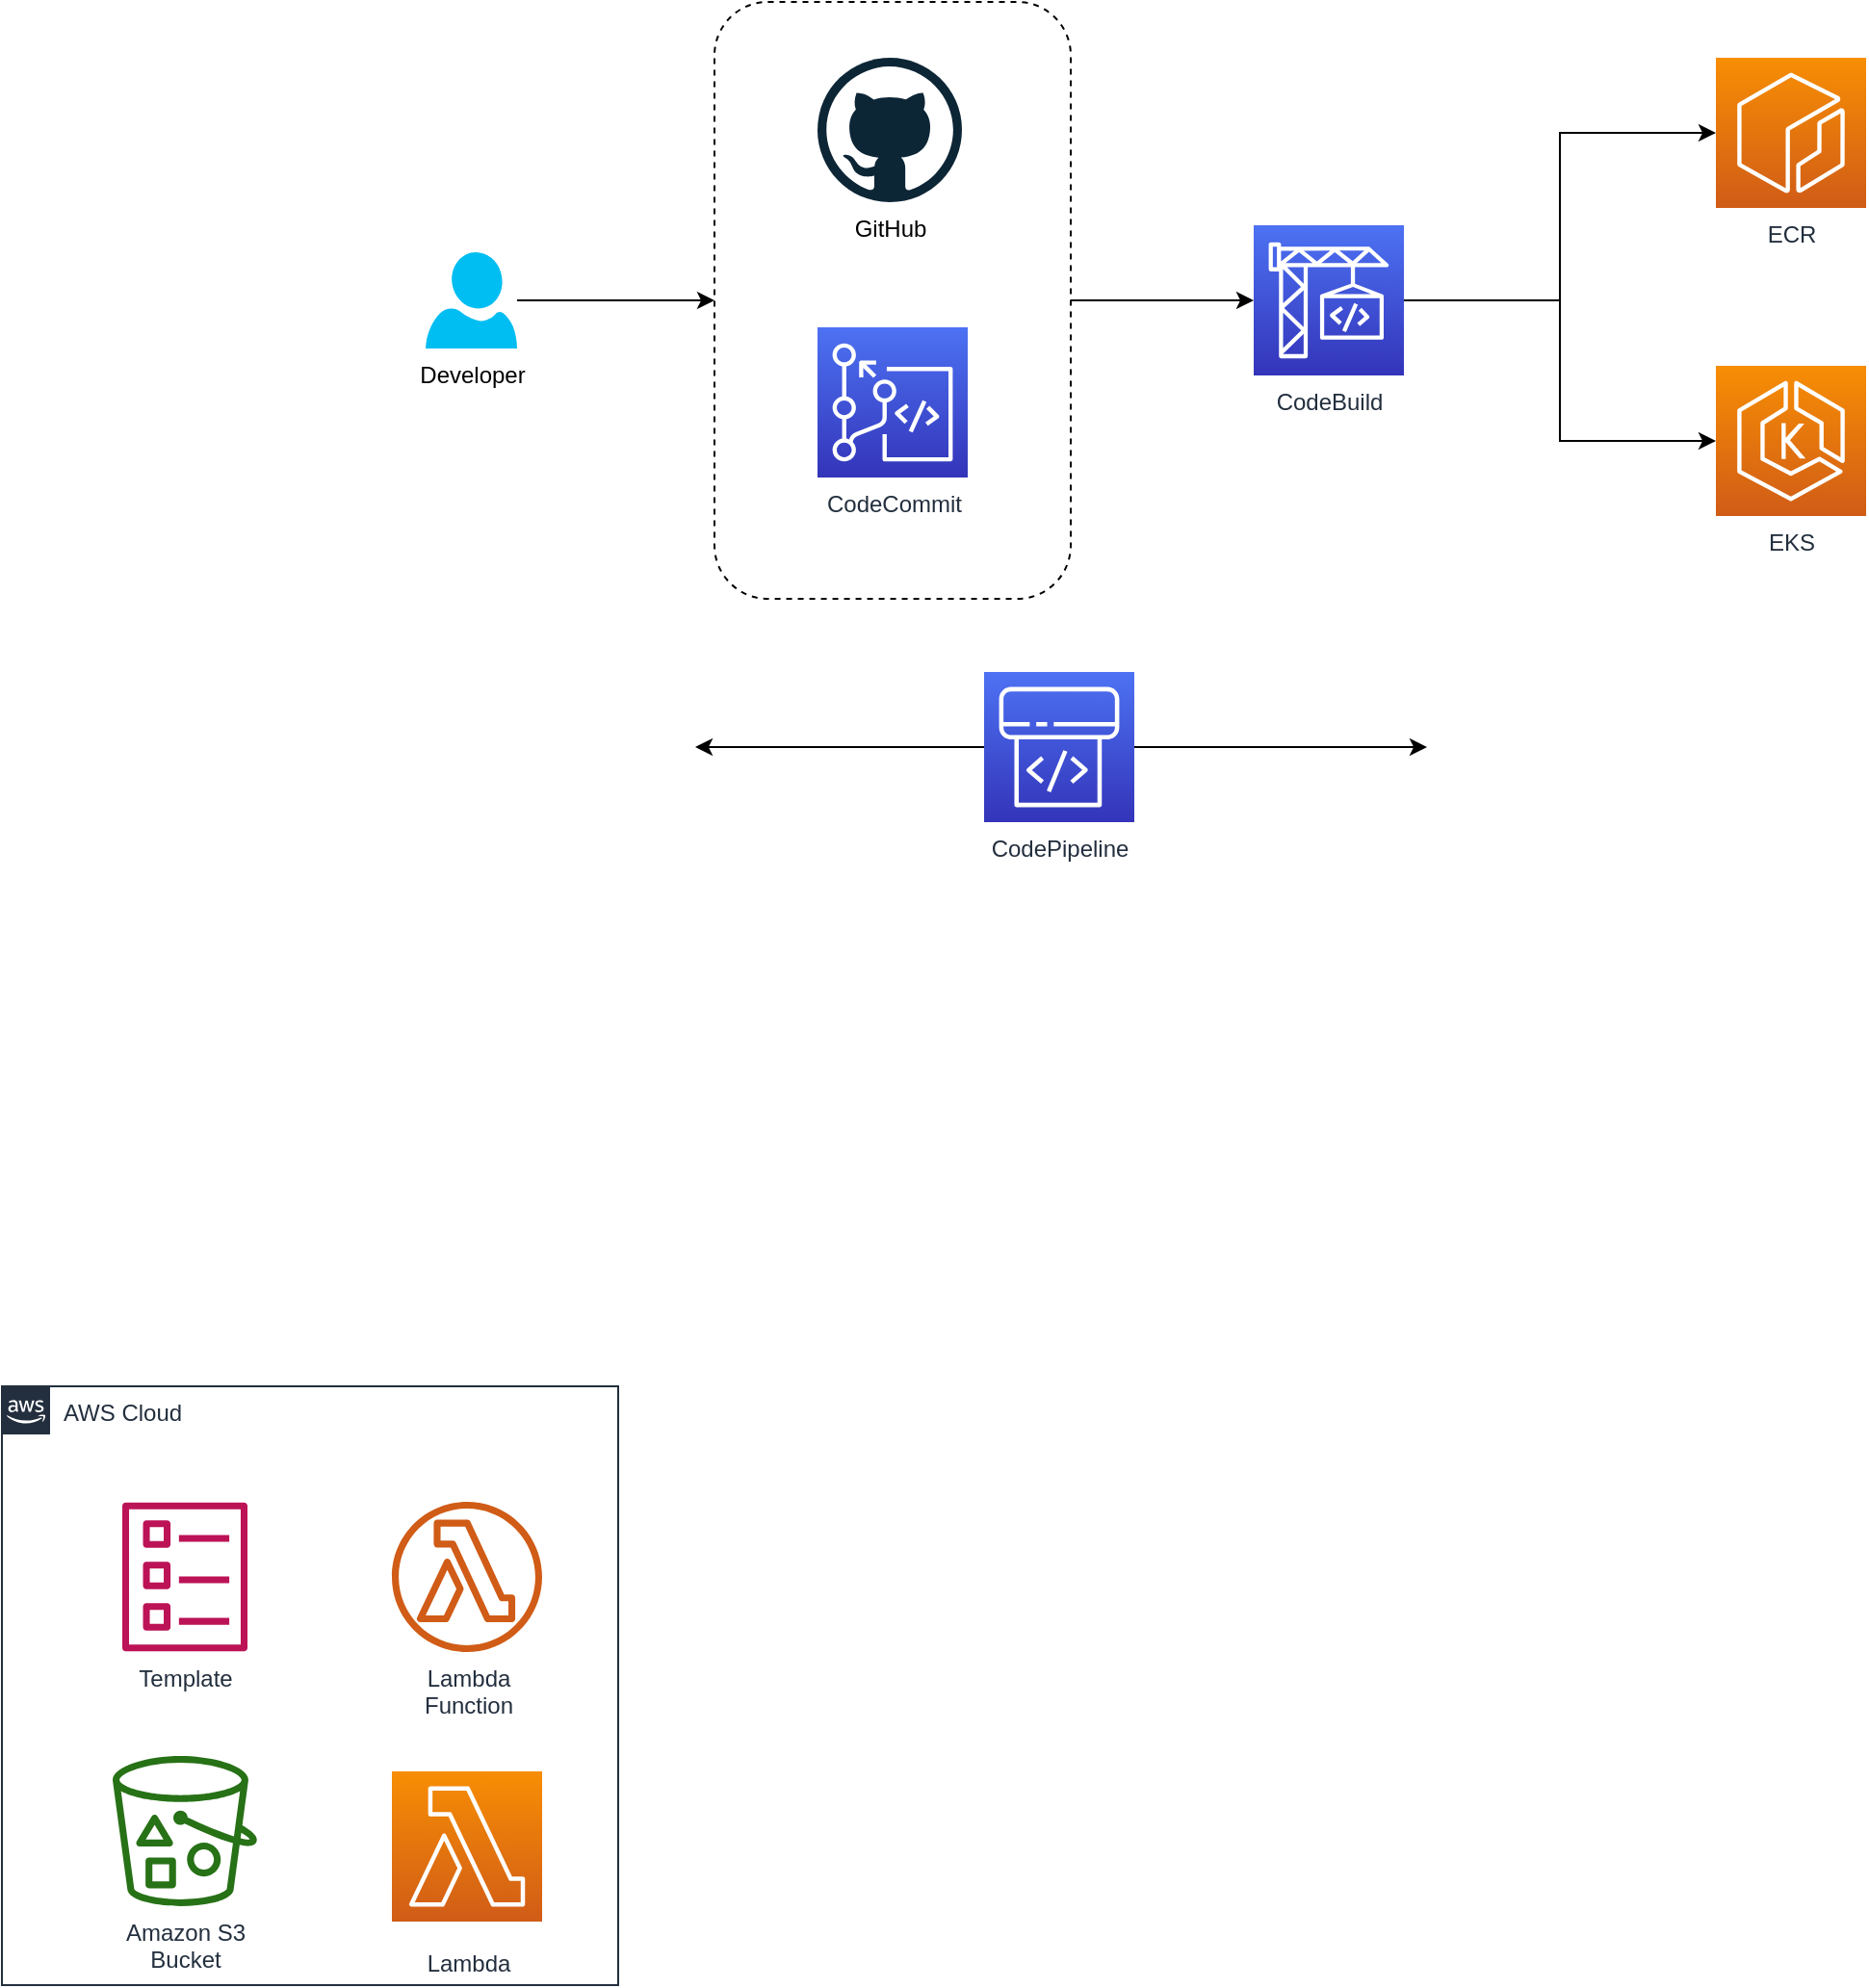 <mxfile version="17.4.6" type="github">
  <diagram id="Ht1M8jgEwFfnCIfOTk4-" name="Page-1">
    <mxGraphModel dx="2589" dy="1429" grid="1" gridSize="10" guides="1" tooltips="1" connect="1" arrows="1" fold="1" page="1" pageScale="1" pageWidth="1169" pageHeight="827" math="0" shadow="0">
      <root>
        <mxCell id="0" />
        <mxCell id="1" parent="0" />
        <mxCell id="UEzPUAAOIrF-is8g5C7q-154" value="AWS Cloud" style="points=[[0,0],[0.25,0],[0.5,0],[0.75,0],[1,0],[1,0.25],[1,0.5],[1,0.75],[1,1],[0.75,1],[0.5,1],[0.25,1],[0,1],[0,0.75],[0,0.5],[0,0.25]];outlineConnect=0;gradientColor=none;html=1;whiteSpace=wrap;fontSize=12;fontStyle=0;shape=mxgraph.aws4.group;grIcon=mxgraph.aws4.group_aws_cloud_alt;strokeColor=#232F3E;fillColor=none;verticalAlign=top;align=left;spacingLeft=30;fontColor=#232F3E;dashed=0;labelBackgroundColor=#ffffff;container=1;pointerEvents=0;collapsible=0;recursiveResize=0;" parent="1" vertex="1">
          <mxGeometry x="-1160" y="10" width="320" height="311" as="geometry" />
        </mxCell>
        <mxCell id="UEzPUAAOIrF-is8g5C7q-156" value="Template" style="outlineConnect=0;fontColor=#232F3E;gradientColor=none;fillColor=#BC1356;strokeColor=none;dashed=0;verticalLabelPosition=bottom;verticalAlign=top;align=center;html=1;fontSize=12;fontStyle=0;aspect=fixed;pointerEvents=1;shape=mxgraph.aws4.template;labelBackgroundColor=#ffffff;" parent="UEzPUAAOIrF-is8g5C7q-154" vertex="1">
          <mxGeometry x="62.5" y="60" width="65" height="78" as="geometry" />
        </mxCell>
        <mxCell id="UEzPUAAOIrF-is8g5C7q-151" value="Lambda&lt;br&gt;Function&lt;br&gt;" style="outlineConnect=0;fontColor=#232F3E;gradientColor=none;fillColor=#D05C17;strokeColor=none;dashed=0;verticalLabelPosition=bottom;verticalAlign=top;align=center;html=1;fontSize=12;fontStyle=0;aspect=fixed;pointerEvents=1;shape=mxgraph.aws4.lambda_function;labelBackgroundColor=#ffffff;" parent="UEzPUAAOIrF-is8g5C7q-154" vertex="1">
          <mxGeometry x="202.5" y="60" width="78" height="78" as="geometry" />
        </mxCell>
        <mxCell id="UEzPUAAOIrF-is8g5C7q-158" value="Amazon S3&lt;br&gt;Bucket&lt;br&gt;" style="outlineConnect=0;fontColor=#232F3E;gradientColor=none;fillColor=#277116;strokeColor=none;dashed=0;verticalLabelPosition=bottom;verticalAlign=top;align=center;html=1;fontSize=12;fontStyle=0;aspect=fixed;pointerEvents=1;shape=mxgraph.aws4.bucket_with_objects;labelBackgroundColor=#ffffff;" parent="UEzPUAAOIrF-is8g5C7q-154" vertex="1">
          <mxGeometry x="57.5" y="192" width="75" height="78" as="geometry" />
        </mxCell>
        <mxCell id="UEzPUAAOIrF-is8g5C7q-148" value="Lambda" style="outlineConnect=0;fontColor=#232F3E;gradientColor=#F78E04;gradientDirection=north;fillColor=#D05C17;strokeColor=#ffffff;dashed=0;verticalLabelPosition=bottom;verticalAlign=top;align=center;html=1;fontSize=12;fontStyle=0;aspect=fixed;shape=mxgraph.aws4.resourceIcon;resIcon=mxgraph.aws4.lambda;labelBackgroundColor=#ffffff;spacingTop=8;" parent="UEzPUAAOIrF-is8g5C7q-154" vertex="1">
          <mxGeometry x="202.5" y="200" width="78" height="78" as="geometry" />
        </mxCell>
        <mxCell id="Qg9tzQF2cnr5tdFhlLoi-2" value="ECR" style="sketch=0;points=[[0,0,0],[0.25,0,0],[0.5,0,0],[0.75,0,0],[1,0,0],[0,1,0],[0.25,1,0],[0.5,1,0],[0.75,1,0],[1,1,0],[0,0.25,0],[0,0.5,0],[0,0.75,0],[1,0.25,0],[1,0.5,0],[1,0.75,0]];outlineConnect=0;fontColor=#232F3E;gradientColor=#F78E04;gradientDirection=north;fillColor=#D05C17;strokeColor=#ffffff;dashed=0;verticalLabelPosition=bottom;verticalAlign=top;align=center;html=1;fontSize=12;fontStyle=0;aspect=fixed;shape=mxgraph.aws4.resourceIcon;resIcon=mxgraph.aws4.ecr;" vertex="1" parent="1">
          <mxGeometry x="-270" y="-680" width="78" height="78" as="geometry" />
        </mxCell>
        <mxCell id="Qg9tzQF2cnr5tdFhlLoi-3" value="EKS" style="sketch=0;points=[[0,0,0],[0.25,0,0],[0.5,0,0],[0.75,0,0],[1,0,0],[0,1,0],[0.25,1,0],[0.5,1,0],[0.75,1,0],[1,1,0],[0,0.25,0],[0,0.5,0],[0,0.75,0],[1,0.25,0],[1,0.5,0],[1,0.75,0]];outlineConnect=0;fontColor=#232F3E;gradientColor=#F78E04;gradientDirection=north;fillColor=#D05C17;strokeColor=#ffffff;dashed=0;verticalLabelPosition=bottom;verticalAlign=top;align=center;html=1;fontSize=12;fontStyle=0;aspect=fixed;shape=mxgraph.aws4.resourceIcon;resIcon=mxgraph.aws4.eks;" vertex="1" parent="1">
          <mxGeometry x="-270" y="-520" width="78" height="78" as="geometry" />
        </mxCell>
        <mxCell id="Qg9tzQF2cnr5tdFhlLoi-52" value="" style="edgeStyle=orthogonalEdgeStyle;rounded=0;orthogonalLoop=1;jettySize=auto;html=1;entryX=0;entryY=0.5;entryDx=0;entryDy=0;entryPerimeter=0;" edge="1" parent="1" source="Qg9tzQF2cnr5tdFhlLoi-4" target="Qg9tzQF2cnr5tdFhlLoi-2">
          <mxGeometry relative="1" as="geometry">
            <mxPoint x="-333" y="-554" as="targetPoint" />
          </mxGeometry>
        </mxCell>
        <mxCell id="Qg9tzQF2cnr5tdFhlLoi-54" value="" style="edgeStyle=orthogonalEdgeStyle;rounded=0;orthogonalLoop=1;jettySize=auto;html=1;entryX=0;entryY=0.5;entryDx=0;entryDy=0;entryPerimeter=0;" edge="1" parent="1" source="Qg9tzQF2cnr5tdFhlLoi-4" target="Qg9tzQF2cnr5tdFhlLoi-3">
          <mxGeometry relative="1" as="geometry">
            <mxPoint x="-353" y="-554" as="targetPoint" />
          </mxGeometry>
        </mxCell>
        <mxCell id="Qg9tzQF2cnr5tdFhlLoi-4" value="CodeBuild" style="sketch=0;points=[[0,0,0],[0.25,0,0],[0.5,0,0],[0.75,0,0],[1,0,0],[0,1,0],[0.25,1,0],[0.5,1,0],[0.75,1,0],[1,1,0],[0,0.25,0],[0,0.5,0],[0,0.75,0],[1,0.25,0],[1,0.5,0],[1,0.75,0]];outlineConnect=0;fontColor=#232F3E;gradientColor=#4D72F3;gradientDirection=north;fillColor=#3334B9;strokeColor=#ffffff;dashed=0;verticalLabelPosition=bottom;verticalAlign=top;align=center;html=1;fontSize=12;fontStyle=0;aspect=fixed;shape=mxgraph.aws4.resourceIcon;resIcon=mxgraph.aws4.codebuild;" vertex="1" parent="1">
          <mxGeometry x="-510" y="-593" width="78" height="78" as="geometry" />
        </mxCell>
        <mxCell id="Qg9tzQF2cnr5tdFhlLoi-40" value="" style="edgeStyle=orthogonalEdgeStyle;rounded=0;orthogonalLoop=1;jettySize=auto;html=1;" edge="1" parent="1" source="Qg9tzQF2cnr5tdFhlLoi-6" target="Qg9tzQF2cnr5tdFhlLoi-28">
          <mxGeometry relative="1" as="geometry">
            <mxPoint x="-828.75" y="-554" as="targetPoint" />
          </mxGeometry>
        </mxCell>
        <mxCell id="Qg9tzQF2cnr5tdFhlLoi-6" value="Developer" style="verticalLabelPosition=bottom;html=1;verticalAlign=top;align=center;strokeColor=none;fillColor=#00BEF2;shape=mxgraph.azure.user;" vertex="1" parent="1">
          <mxGeometry x="-940" y="-579" width="47.5" height="50" as="geometry" />
        </mxCell>
        <mxCell id="Qg9tzQF2cnr5tdFhlLoi-31" value="" style="edgeStyle=orthogonalEdgeStyle;rounded=0;orthogonalLoop=1;jettySize=auto;html=1;" edge="1" parent="1" source="Qg9tzQF2cnr5tdFhlLoi-7">
          <mxGeometry relative="1" as="geometry">
            <mxPoint x="-800" y="-322" as="targetPoint" />
          </mxGeometry>
        </mxCell>
        <mxCell id="Qg9tzQF2cnr5tdFhlLoi-50" value="" style="edgeStyle=orthogonalEdgeStyle;rounded=0;orthogonalLoop=1;jettySize=auto;html=1;" edge="1" parent="1" source="Qg9tzQF2cnr5tdFhlLoi-7">
          <mxGeometry relative="1" as="geometry">
            <mxPoint x="-420" y="-322" as="targetPoint" />
          </mxGeometry>
        </mxCell>
        <mxCell id="Qg9tzQF2cnr5tdFhlLoi-7" value="CodePipeline" style="sketch=0;points=[[0,0,0],[0.25,0,0],[0.5,0,0],[0.75,0,0],[1,0,0],[0,1,0],[0.25,1,0],[0.5,1,0],[0.75,1,0],[1,1,0],[0,0.25,0],[0,0.5,0],[0,0.75,0],[1,0.25,0],[1,0.5,0],[1,0.75,0]];outlineConnect=0;fontColor=#232F3E;gradientColor=#4D72F3;gradientDirection=north;fillColor=#3334B9;strokeColor=#ffffff;dashed=0;verticalLabelPosition=bottom;verticalAlign=top;align=center;html=1;fontSize=12;fontStyle=0;aspect=fixed;shape=mxgraph.aws4.resourceIcon;resIcon=mxgraph.aws4.codepipeline;" vertex="1" parent="1">
          <mxGeometry x="-650" y="-361" width="78" height="78" as="geometry" />
        </mxCell>
        <mxCell id="Qg9tzQF2cnr5tdFhlLoi-44" value="" style="edgeStyle=orthogonalEdgeStyle;rounded=0;orthogonalLoop=1;jettySize=auto;html=1;entryX=0;entryY=0.5;entryDx=0;entryDy=0;entryPerimeter=0;" edge="1" parent="1" source="Qg9tzQF2cnr5tdFhlLoi-28" target="Qg9tzQF2cnr5tdFhlLoi-4">
          <mxGeometry relative="1" as="geometry">
            <mxPoint x="-530" y="-514" as="targetPoint" />
          </mxGeometry>
        </mxCell>
        <mxCell id="Qg9tzQF2cnr5tdFhlLoi-28" value="" style="rounded=1;whiteSpace=wrap;html=1;dashed=1;labelBackgroundColor=#ffffff;fillColor=none;gradientColor=none;container=1;pointerEvents=0;collapsible=0;recursiveResize=0;" vertex="1" parent="1">
          <mxGeometry x="-790" y="-709" width="185" height="310" as="geometry" />
        </mxCell>
        <mxCell id="Qg9tzQF2cnr5tdFhlLoi-9" value="GitHub" style="dashed=0;outlineConnect=0;html=1;align=center;labelPosition=center;verticalLabelPosition=bottom;verticalAlign=top;shape=mxgraph.weblogos.github" vertex="1" parent="Qg9tzQF2cnr5tdFhlLoi-28">
          <mxGeometry x="53.5" y="29" width="75" height="75" as="geometry" />
        </mxCell>
        <mxCell id="Qg9tzQF2cnr5tdFhlLoi-5" value="CodeCommit" style="sketch=0;points=[[0,0,0],[0.25,0,0],[0.5,0,0],[0.75,0,0],[1,0,0],[0,1,0],[0.25,1,0],[0.5,1,0],[0.75,1,0],[1,1,0],[0,0.25,0],[0,0.5,0],[0,0.75,0],[1,0.25,0],[1,0.5,0],[1,0.75,0]];outlineConnect=0;fontColor=#232F3E;gradientColor=#4D72F3;gradientDirection=north;fillColor=#3334B9;strokeColor=#ffffff;dashed=0;verticalLabelPosition=bottom;verticalAlign=top;align=center;html=1;fontSize=12;fontStyle=0;aspect=fixed;shape=mxgraph.aws4.resourceIcon;resIcon=mxgraph.aws4.codecommit;" vertex="1" parent="Qg9tzQF2cnr5tdFhlLoi-28">
          <mxGeometry x="53.5" y="169" width="78" height="78" as="geometry" />
        </mxCell>
      </root>
    </mxGraphModel>
  </diagram>
</mxfile>
